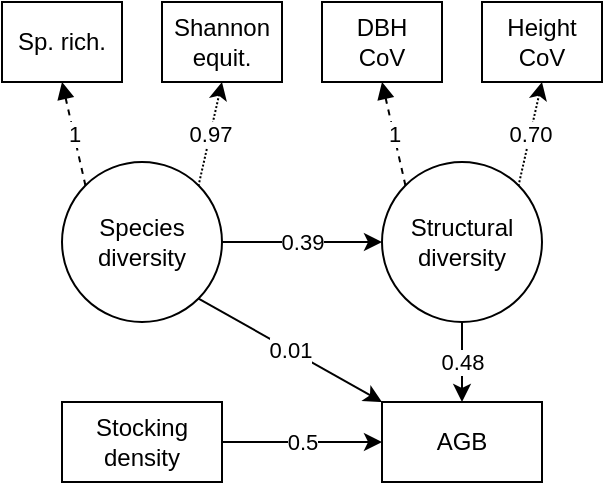 <mxfile version="13.6.2" type="device"><diagram id="P3yNI7Gp0l5RQvlmF3r5" name="Page-1"><mxGraphModel dx="632" dy="491" grid="1" gridSize="10" guides="1" tooltips="1" connect="1" arrows="1" fold="1" page="1" pageScale="1" pageWidth="827" pageHeight="1169" math="0" shadow="0"><root><mxCell id="0"/><mxCell id="1" parent="0"/><mxCell id="xUJ4sDDU4AcKdjeu-wos-17" value="AGB" style="rounded=1;whiteSpace=wrap;html=1;fontSize=12;glass=0;strokeWidth=1;shadow=0;arcSize=0;align=center;fontStyle=0" parent="1" vertex="1"><mxGeometry x="320" y="280" width="80" height="40" as="geometry"/></mxCell><mxCell id="xUJ4sDDU4AcKdjeu-wos-25" value="0.5" style="edgeStyle=orthogonalEdgeStyle;rounded=0;orthogonalLoop=1;jettySize=auto;html=1;" parent="1" source="xUJ4sDDU4AcKdjeu-wos-19" target="xUJ4sDDU4AcKdjeu-wos-17" edge="1"><mxGeometry relative="1" as="geometry"/></mxCell><mxCell id="xUJ4sDDU4AcKdjeu-wos-19" value="Stocking density" style="rounded=1;whiteSpace=wrap;html=1;fontSize=12;glass=0;strokeWidth=1;shadow=0;arcSize=0;align=center;fontStyle=0" parent="1" vertex="1"><mxGeometry x="160" y="280" width="80" height="40" as="geometry"/></mxCell><mxCell id="xUJ4sDDU4AcKdjeu-wos-37" value="0.01" style="rounded=0;orthogonalLoop=1;jettySize=auto;html=1;exitX=1;exitY=1;exitDx=0;exitDy=0;entryX=0;entryY=0;entryDx=0;entryDy=0;" parent="1" source="xUJ4sDDU4AcKdjeu-wos-22" target="xUJ4sDDU4AcKdjeu-wos-17" edge="1"><mxGeometry relative="1" as="geometry"/></mxCell><mxCell id="xUJ4sDDU4AcKdjeu-wos-38" value="0.39" style="edgeStyle=none;rounded=0;orthogonalLoop=1;jettySize=auto;html=1;exitX=1;exitY=0.5;exitDx=0;exitDy=0;entryX=0;entryY=0.5;entryDx=0;entryDy=0;" parent="1" source="xUJ4sDDU4AcKdjeu-wos-22" target="xUJ4sDDU4AcKdjeu-wos-23" edge="1"><mxGeometry relative="1" as="geometry"/></mxCell><mxCell id="xUJ4sDDU4AcKdjeu-wos-22" value="Species&lt;br&gt;diversity" style="ellipse;whiteSpace=wrap;html=1;aspect=fixed;" parent="1" vertex="1"><mxGeometry x="160" y="160" width="80" height="80" as="geometry"/></mxCell><mxCell id="xUJ4sDDU4AcKdjeu-wos-27" value="0.48" style="edgeStyle=orthogonalEdgeStyle;rounded=0;orthogonalLoop=1;jettySize=auto;html=1;" parent="1" source="xUJ4sDDU4AcKdjeu-wos-23" target="xUJ4sDDU4AcKdjeu-wos-17" edge="1"><mxGeometry relative="1" as="geometry"/></mxCell><mxCell id="xUJ4sDDU4AcKdjeu-wos-23" value="Structural&lt;br&gt;diversity" style="ellipse;whiteSpace=wrap;html=1;aspect=fixed;" parent="1" vertex="1"><mxGeometry x="320" y="160" width="80" height="80" as="geometry"/></mxCell><mxCell id="xUJ4sDDU4AcKdjeu-wos-36" value="1" style="rounded=0;orthogonalLoop=1;jettySize=auto;html=1;exitX=0.5;exitY=1;exitDx=0;exitDy=0;entryX=0;entryY=0;entryDx=0;entryDy=0;startArrow=block;startFill=1;endArrow=none;endFill=0;dashed=1;strokeWidth=1;" parent="1" source="xUJ4sDDU4AcKdjeu-wos-28" target="xUJ4sDDU4AcKdjeu-wos-22" edge="1"><mxGeometry relative="1" as="geometry"/></mxCell><mxCell id="xUJ4sDDU4AcKdjeu-wos-28" value="Sp. rich." style="rounded=1;whiteSpace=wrap;html=1;fontSize=12;glass=0;strokeWidth=1;shadow=0;arcSize=0;align=center;fontStyle=0" parent="1" vertex="1"><mxGeometry x="130" y="80" width="60" height="40" as="geometry"/></mxCell><mxCell id="xUJ4sDDU4AcKdjeu-wos-35" value="0.97" style="rounded=0;orthogonalLoop=1;jettySize=auto;html=1;exitX=0.5;exitY=1;exitDx=0;exitDy=0;entryX=1;entryY=0;entryDx=0;entryDy=0;startArrow=classic;startFill=1;endArrow=none;endFill=0;dashed=1;dashPattern=1 1;" parent="1" source="xUJ4sDDU4AcKdjeu-wos-29" target="xUJ4sDDU4AcKdjeu-wos-22" edge="1"><mxGeometry relative="1" as="geometry"/></mxCell><mxCell id="xUJ4sDDU4AcKdjeu-wos-29" value="Shannon equit." style="rounded=1;whiteSpace=wrap;html=1;fontSize=12;glass=0;strokeWidth=1;shadow=0;arcSize=0;align=center;fontStyle=0" parent="1" vertex="1"><mxGeometry x="210" y="80" width="60" height="40" as="geometry"/></mxCell><mxCell id="xUJ4sDDU4AcKdjeu-wos-34" value="1" style="rounded=0;orthogonalLoop=1;jettySize=auto;html=1;exitX=0.5;exitY=1;exitDx=0;exitDy=0;entryX=0;entryY=0;entryDx=0;entryDy=0;startArrow=block;startFill=1;endArrow=none;endFill=0;dashed=1;strokeWidth=1;" parent="1" source="xUJ4sDDU4AcKdjeu-wos-30" target="xUJ4sDDU4AcKdjeu-wos-23" edge="1"><mxGeometry relative="1" as="geometry"/></mxCell><mxCell id="xUJ4sDDU4AcKdjeu-wos-30" value="DBH&lt;br&gt;CoV" style="rounded=1;whiteSpace=wrap;html=1;fontSize=12;glass=0;strokeWidth=1;shadow=0;arcSize=0;align=center;fontStyle=0" parent="1" vertex="1"><mxGeometry x="290" y="80" width="60" height="40" as="geometry"/></mxCell><mxCell id="xUJ4sDDU4AcKdjeu-wos-33" value="0.70" style="rounded=0;orthogonalLoop=1;jettySize=auto;html=1;exitX=0.5;exitY=1;exitDx=0;exitDy=0;entryX=1;entryY=0;entryDx=0;entryDy=0;startArrow=classic;startFill=1;endArrow=none;endFill=0;dashed=1;dashPattern=1 1;" parent="1" source="xUJ4sDDU4AcKdjeu-wos-31" target="xUJ4sDDU4AcKdjeu-wos-23" edge="1"><mxGeometry relative="1" as="geometry"/></mxCell><mxCell id="xUJ4sDDU4AcKdjeu-wos-31" value="Height&lt;br&gt;CoV" style="rounded=1;whiteSpace=wrap;html=1;fontSize=12;glass=0;strokeWidth=1;shadow=0;arcSize=0;align=center;fontStyle=0" parent="1" vertex="1"><mxGeometry x="370" y="80" width="60" height="40" as="geometry"/></mxCell></root></mxGraphModel></diagram></mxfile>
